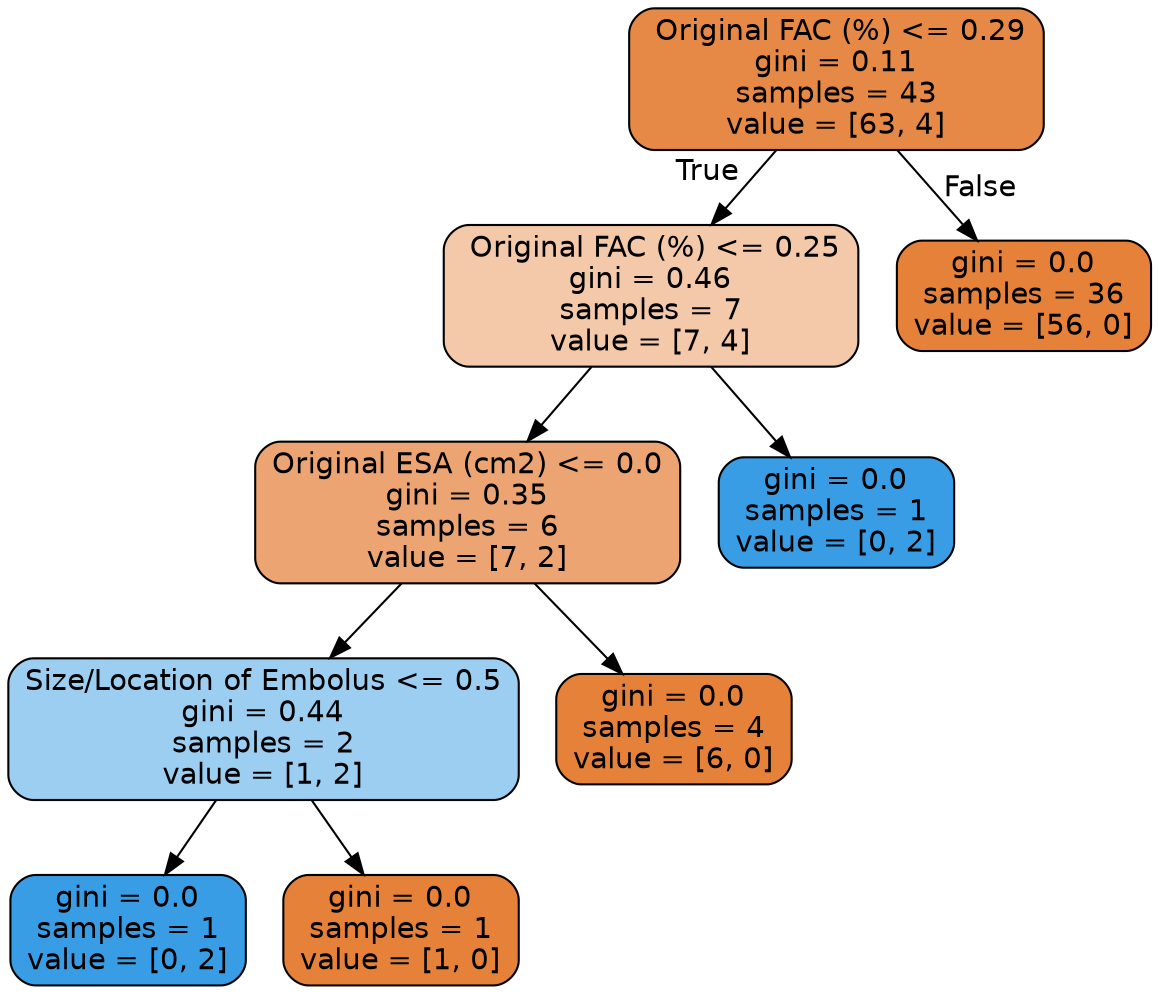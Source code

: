digraph Tree {
node [shape=box, style="filled, rounded", color="black", fontname=helvetica] ;
edge [fontname=helvetica] ;
0 [label=" Original FAC (%) <= 0.29\ngini = 0.11\nsamples = 43\nvalue = [63, 4]", fillcolor="#e78946"] ;
1 [label=" Original FAC (%) <= 0.25\ngini = 0.46\nsamples = 7\nvalue = [7, 4]", fillcolor="#f4c9aa"] ;
0 -> 1 [labeldistance=2.5, labelangle=45, headlabel="True"] ;
2 [label="Original ESA (cm2) <= 0.0\ngini = 0.35\nsamples = 6\nvalue = [7, 2]", fillcolor="#eca572"] ;
1 -> 2 ;
3 [label="Size/Location of Embolus <= 0.5\ngini = 0.44\nsamples = 2\nvalue = [1, 2]", fillcolor="#9ccef2"] ;
2 -> 3 ;
4 [label="gini = 0.0\nsamples = 1\nvalue = [0, 2]", fillcolor="#399de5"] ;
3 -> 4 ;
5 [label="gini = 0.0\nsamples = 1\nvalue = [1, 0]", fillcolor="#e58139"] ;
3 -> 5 ;
6 [label="gini = 0.0\nsamples = 4\nvalue = [6, 0]", fillcolor="#e58139"] ;
2 -> 6 ;
7 [label="gini = 0.0\nsamples = 1\nvalue = [0, 2]", fillcolor="#399de5"] ;
1 -> 7 ;
8 [label="gini = 0.0\nsamples = 36\nvalue = [56, 0]", fillcolor="#e58139"] ;
0 -> 8 [labeldistance=2.5, labelangle=-45, headlabel="False"] ;
}
